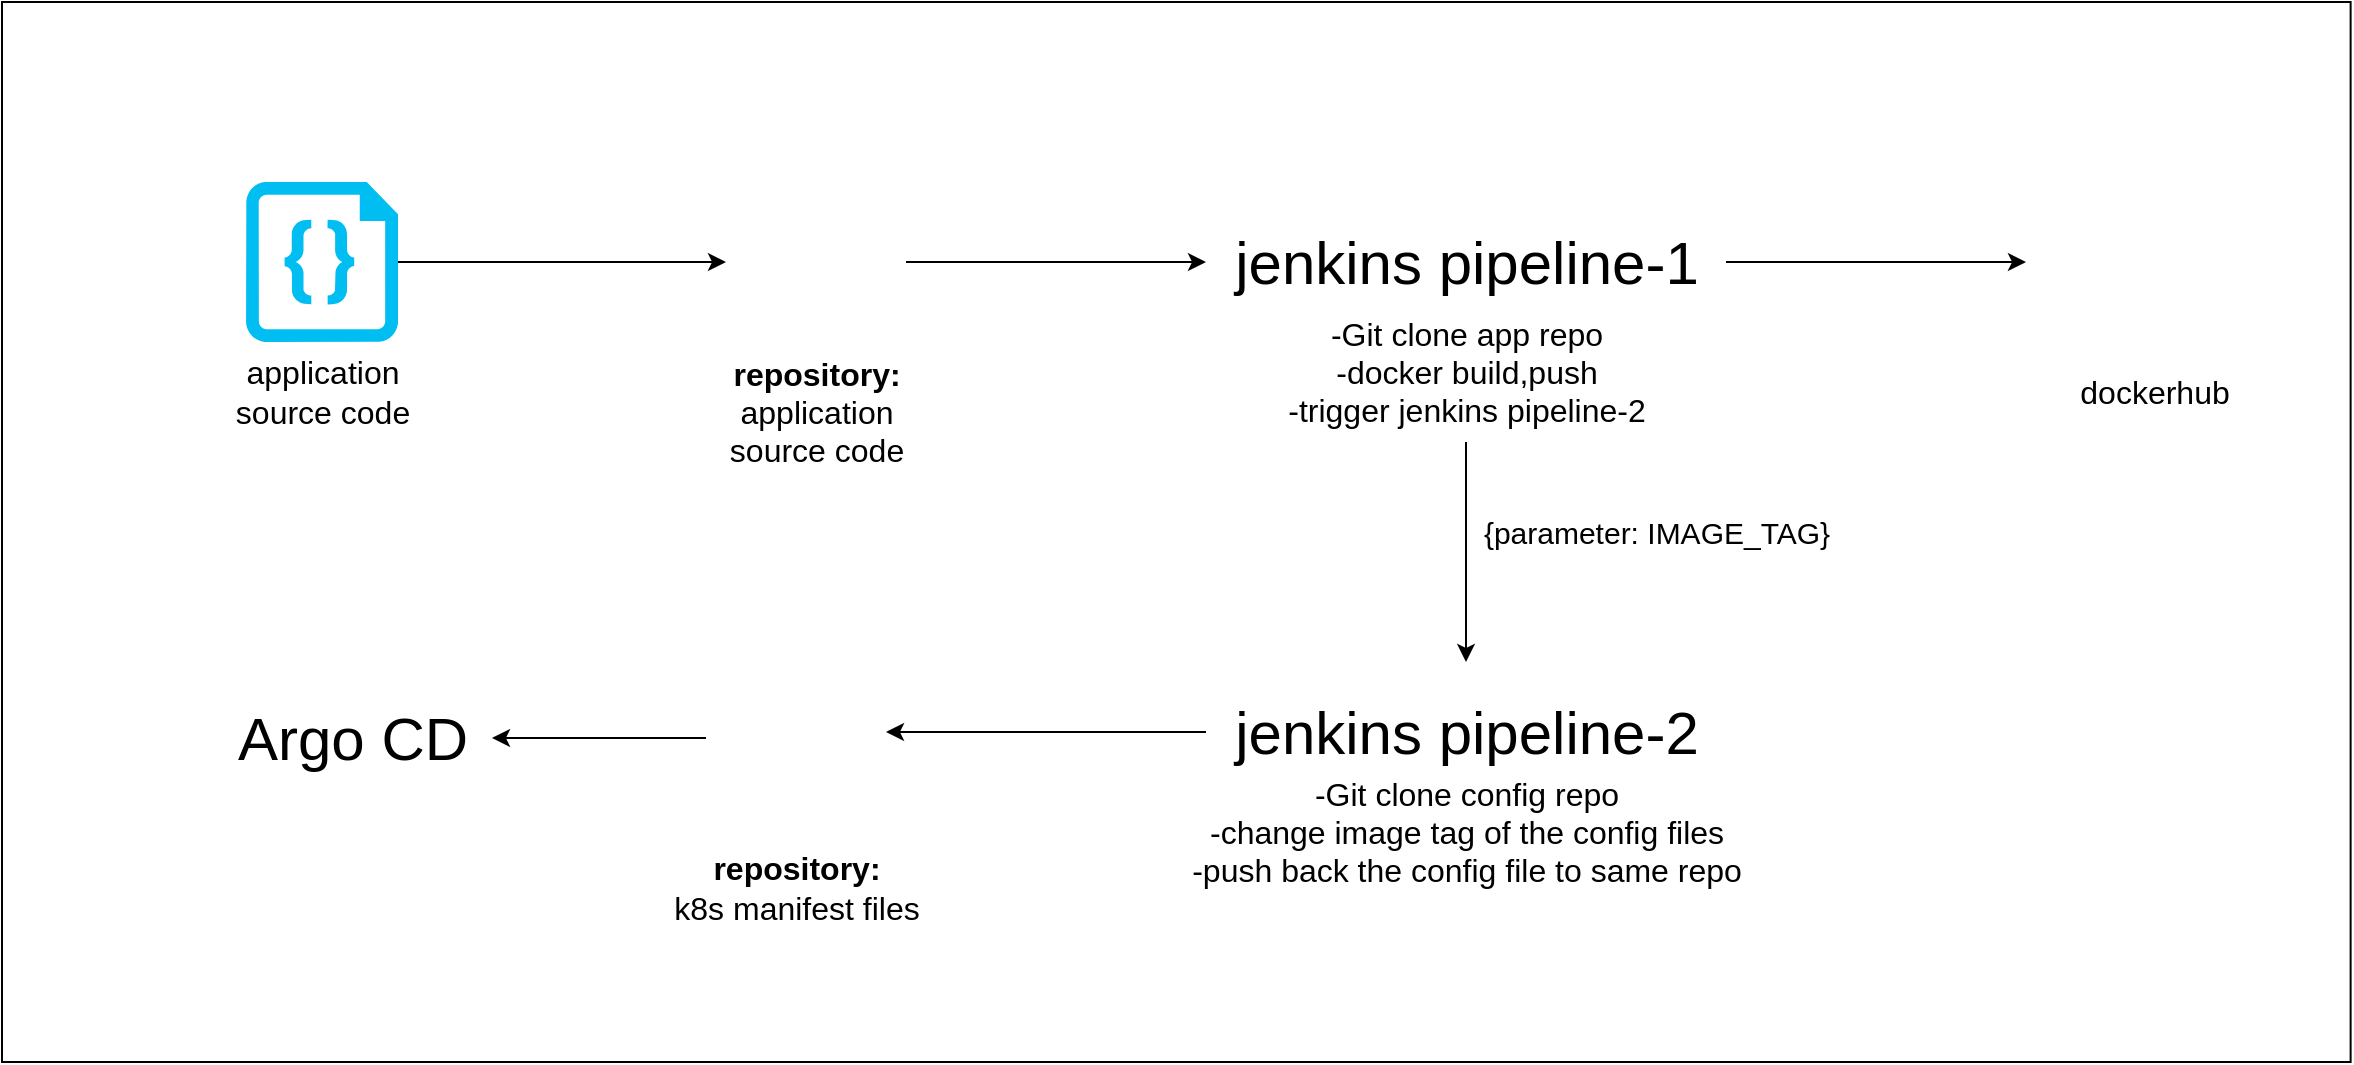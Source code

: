 <mxfile version="20.8.16" type="device"><diagram name="Page-1" id="J7LPh7JtomMpnLBXgvIz"><mxGraphModel dx="2457" dy="901" grid="1" gridSize="10" guides="1" tooltips="1" connect="1" arrows="1" fold="1" page="1" pageScale="1" pageWidth="850" pageHeight="1100" math="0" shadow="0"><root><mxCell id="0"/><mxCell id="1" parent="0"/><mxCell id="Z5K2rUY8nlVzcG4mkzHJ-27" value="" style="rounded=0;whiteSpace=wrap;html=1;fontSize=30;" vertex="1" parent="1"><mxGeometry x="-162" y="150" width="1174.31" height="530" as="geometry"/></mxCell><mxCell id="Z5K2rUY8nlVzcG4mkzHJ-3" style="edgeStyle=orthogonalEdgeStyle;rounded=0;orthogonalLoop=1;jettySize=auto;html=1;exitX=1;exitY=0.5;exitDx=0;exitDy=0;exitPerimeter=0;" edge="1" parent="1" source="Z5K2rUY8nlVzcG4mkzHJ-1"><mxGeometry relative="1" as="geometry"><mxPoint x="200" y="280" as="targetPoint"/></mxGeometry></mxCell><mxCell id="Z5K2rUY8nlVzcG4mkzHJ-1" value="" style="verticalLabelPosition=bottom;html=1;verticalAlign=top;align=center;strokeColor=none;fillColor=#00BEF2;shape=mxgraph.azure.code_file;pointerEvents=1;" vertex="1" parent="1"><mxGeometry x="-40" y="240" width="76" height="80" as="geometry"/></mxCell><mxCell id="Z5K2rUY8nlVzcG4mkzHJ-5" style="edgeStyle=orthogonalEdgeStyle;rounded=0;orthogonalLoop=1;jettySize=auto;html=1;" edge="1" parent="1" source="Z5K2rUY8nlVzcG4mkzHJ-4"><mxGeometry relative="1" as="geometry"><mxPoint x="440" y="280" as="targetPoint"/></mxGeometry></mxCell><mxCell id="Z5K2rUY8nlVzcG4mkzHJ-4" value="" style="shape=image;html=1;verticalAlign=top;verticalLabelPosition=bottom;labelBackgroundColor=#ffffff;imageAspect=0;aspect=fixed;image=https://cdn4.iconfinder.com/data/icons/ionicons/512/icon-social-github-128.png" vertex="1" parent="1"><mxGeometry x="200" y="235" width="90" height="90" as="geometry"/></mxCell><mxCell id="Z5K2rUY8nlVzcG4mkzHJ-7" value="&lt;div style=&quot;font-size: 16px;&quot;&gt;&lt;font style=&quot;font-size: 16px;&quot;&gt;application&lt;/font&gt;&lt;/div&gt;&lt;div style=&quot;font-size: 16px;&quot;&gt;&lt;font style=&quot;font-size: 16px;&quot;&gt;source code&lt;br&gt;&lt;/font&gt;&lt;/div&gt;" style="text;html=1;align=center;verticalAlign=middle;resizable=0;points=[];autosize=1;strokeColor=none;fillColor=none;" vertex="1" parent="1"><mxGeometry x="-57" y="320" width="110" height="50" as="geometry"/></mxCell><mxCell id="Z5K2rUY8nlVzcG4mkzHJ-8" value="&lt;div style=&quot;font-size: 16px;&quot;&gt;&lt;b&gt;&lt;font style=&quot;font-size: 16px;&quot;&gt;repository:&lt;/font&gt;&lt;/b&gt;&lt;/div&gt;&lt;div style=&quot;font-size: 16px;&quot;&gt;&lt;font style=&quot;font-size: 16px;&quot;&gt;application&lt;/font&gt;&lt;/div&gt;&lt;div style=&quot;font-size: 16px;&quot;&gt;&lt;font style=&quot;font-size: 16px;&quot;&gt;source code&lt;br&gt;&lt;/font&gt;&lt;/div&gt;" style="text;html=1;align=center;verticalAlign=middle;resizable=0;points=[];autosize=1;strokeColor=none;fillColor=none;" vertex="1" parent="1"><mxGeometry x="190" y="320" width="110" height="70" as="geometry"/></mxCell><mxCell id="Z5K2rUY8nlVzcG4mkzHJ-11" style="edgeStyle=orthogonalEdgeStyle;rounded=0;orthogonalLoop=1;jettySize=auto;html=1;fontSize=16;" edge="1" parent="1" source="Z5K2rUY8nlVzcG4mkzHJ-9"><mxGeometry relative="1" as="geometry"><mxPoint x="850" y="280" as="targetPoint"/></mxGeometry></mxCell><mxCell id="Z5K2rUY8nlVzcG4mkzHJ-9" value="&lt;font style=&quot;font-size: 30px;&quot;&gt;jenkins pipeline-1&lt;br&gt;&lt;/font&gt;" style="text;html=1;align=center;verticalAlign=middle;resizable=0;points=[];autosize=1;strokeColor=none;fillColor=none;fontSize=16;" vertex="1" parent="1"><mxGeometry x="440" y="255" width="260" height="50" as="geometry"/></mxCell><mxCell id="Z5K2rUY8nlVzcG4mkzHJ-14" style="edgeStyle=orthogonalEdgeStyle;rounded=0;orthogonalLoop=1;jettySize=auto;html=1;fontSize=16;" edge="1" parent="1" source="Z5K2rUY8nlVzcG4mkzHJ-10"><mxGeometry relative="1" as="geometry"><mxPoint x="570" y="480" as="targetPoint"/></mxGeometry></mxCell><mxCell id="Z5K2rUY8nlVzcG4mkzHJ-10" value="&lt;div style=&quot;font-size: 16px;&quot;&gt;&lt;font style=&quot;font-size: 16px;&quot;&gt;-Git clone app repo&lt;br style=&quot;font-size: 16px;&quot;&gt;&lt;/font&gt;&lt;/div&gt;&lt;div style=&quot;font-size: 16px;&quot;&gt;&lt;font style=&quot;font-size: 16px;&quot;&gt;-docker build,push&lt;/font&gt;&lt;/div&gt;&lt;div style=&quot;font-size: 16px;&quot;&gt;&lt;font style=&quot;font-size: 16px;&quot;&gt;-trigger jenkins pipeline-2&lt;br style=&quot;font-size: 16px;&quot;&gt;&lt;/font&gt;&lt;/div&gt;" style="text;html=1;align=center;verticalAlign=middle;resizable=0;points=[];autosize=1;strokeColor=none;fillColor=none;fontSize=16;" vertex="1" parent="1"><mxGeometry x="470" y="300" width="200" height="70" as="geometry"/></mxCell><mxCell id="Z5K2rUY8nlVzcG4mkzHJ-12" value="" style="shape=image;html=1;verticalAlign=top;verticalLabelPosition=bottom;labelBackgroundColor=#ffffff;imageAspect=0;aspect=fixed;image=https://cdn2.iconfinder.com/data/icons/boxicons-logos/24/bxl-docker-128.png;fontSize=16;" vertex="1" parent="1"><mxGeometry x="850" y="216" width="128" height="128" as="geometry"/></mxCell><mxCell id="Z5K2rUY8nlVzcG4mkzHJ-13" value="dockerhub" style="text;html=1;align=center;verticalAlign=middle;resizable=0;points=[];autosize=1;strokeColor=none;fillColor=none;fontSize=16;" vertex="1" parent="1"><mxGeometry x="864" y="330" width="100" height="30" as="geometry"/></mxCell><mxCell id="Z5K2rUY8nlVzcG4mkzHJ-18" style="edgeStyle=orthogonalEdgeStyle;rounded=0;orthogonalLoop=1;jettySize=auto;html=1;fontSize=15;" edge="1" parent="1" source="Z5K2rUY8nlVzcG4mkzHJ-15"><mxGeometry relative="1" as="geometry"><mxPoint x="280" y="515" as="targetPoint"/></mxGeometry></mxCell><mxCell id="Z5K2rUY8nlVzcG4mkzHJ-15" value="&lt;font style=&quot;font-size: 30px;&quot;&gt;jenkins pipeline-2&lt;/font&gt;" style="text;html=1;align=center;verticalAlign=middle;resizable=0;points=[];autosize=1;strokeColor=none;fillColor=none;fontSize=16;" vertex="1" parent="1"><mxGeometry x="440" y="490" width="260" height="50" as="geometry"/></mxCell><mxCell id="Z5K2rUY8nlVzcG4mkzHJ-16" value="&lt;div style=&quot;font-size: 16px;&quot;&gt;&lt;font style=&quot;font-size: 16px;&quot;&gt;-Git clone config repo&lt;br style=&quot;font-size: 16px;&quot;&gt;&lt;/font&gt;&lt;/div&gt;&lt;div style=&quot;font-size: 16px;&quot;&gt;&lt;font style=&quot;font-size: 16px;&quot;&gt;-change image tag of the config files&lt;br style=&quot;font-size: 16px;&quot;&gt;&lt;/font&gt;&lt;/div&gt;&lt;div style=&quot;font-size: 16px;&quot;&gt;&lt;font style=&quot;font-size: 16px;&quot;&gt;-push back the config file to same repo&lt;br style=&quot;font-size: 16px;&quot;&gt;&lt;/font&gt;&lt;/div&gt;" style="text;html=1;align=center;verticalAlign=middle;resizable=0;points=[];autosize=1;strokeColor=none;fillColor=none;fontSize=16;" vertex="1" parent="1"><mxGeometry x="420" y="530" width="300" height="70" as="geometry"/></mxCell><mxCell id="Z5K2rUY8nlVzcG4mkzHJ-17" value="{parameter: IMAGE_TAG}" style="text;html=1;align=center;verticalAlign=middle;resizable=0;points=[];autosize=1;strokeColor=none;fillColor=none;fontSize=15;" vertex="1" parent="1"><mxGeometry x="570" y="400" width="190" height="30" as="geometry"/></mxCell><mxCell id="Z5K2rUY8nlVzcG4mkzHJ-26" style="edgeStyle=orthogonalEdgeStyle;rounded=0;orthogonalLoop=1;jettySize=auto;html=1;fontSize=30;" edge="1" parent="1" source="Z5K2rUY8nlVzcG4mkzHJ-21" target="Z5K2rUY8nlVzcG4mkzHJ-25"><mxGeometry relative="1" as="geometry"/></mxCell><mxCell id="Z5K2rUY8nlVzcG4mkzHJ-21" value="" style="shape=image;html=1;verticalAlign=top;verticalLabelPosition=bottom;labelBackgroundColor=#ffffff;imageAspect=0;aspect=fixed;image=https://cdn4.iconfinder.com/data/icons/ionicons/512/icon-social-github-128.png" vertex="1" parent="1"><mxGeometry x="190" y="473" width="90" height="90" as="geometry"/></mxCell><mxCell id="Z5K2rUY8nlVzcG4mkzHJ-22" value="&lt;div style=&quot;font-size: 16px;&quot;&gt;&lt;b&gt;&lt;font style=&quot;font-size: 16px;&quot;&gt;repository:&lt;/font&gt;&lt;/b&gt;&lt;/div&gt;&lt;div style=&quot;font-size: 16px;&quot;&gt;&lt;font style=&quot;font-size: 16px;&quot;&gt;k8s manifest files&lt;br&gt;&lt;/font&gt;&lt;/div&gt;" style="text;html=1;align=center;verticalAlign=middle;resizable=0;points=[];autosize=1;strokeColor=none;fillColor=none;" vertex="1" parent="1"><mxGeometry x="160" y="568" width="150" height="50" as="geometry"/></mxCell><mxCell id="Z5K2rUY8nlVzcG4mkzHJ-25" value="&lt;font style=&quot;font-size: 30px;&quot;&gt;Argo CD&lt;br&gt;&lt;/font&gt;" style="text;html=1;align=center;verticalAlign=middle;resizable=0;points=[];autosize=1;strokeColor=none;fillColor=none;fontSize=15;" vertex="1" parent="1"><mxGeometry x="-57" y="493" width="140" height="50" as="geometry"/></mxCell></root></mxGraphModel></diagram></mxfile>